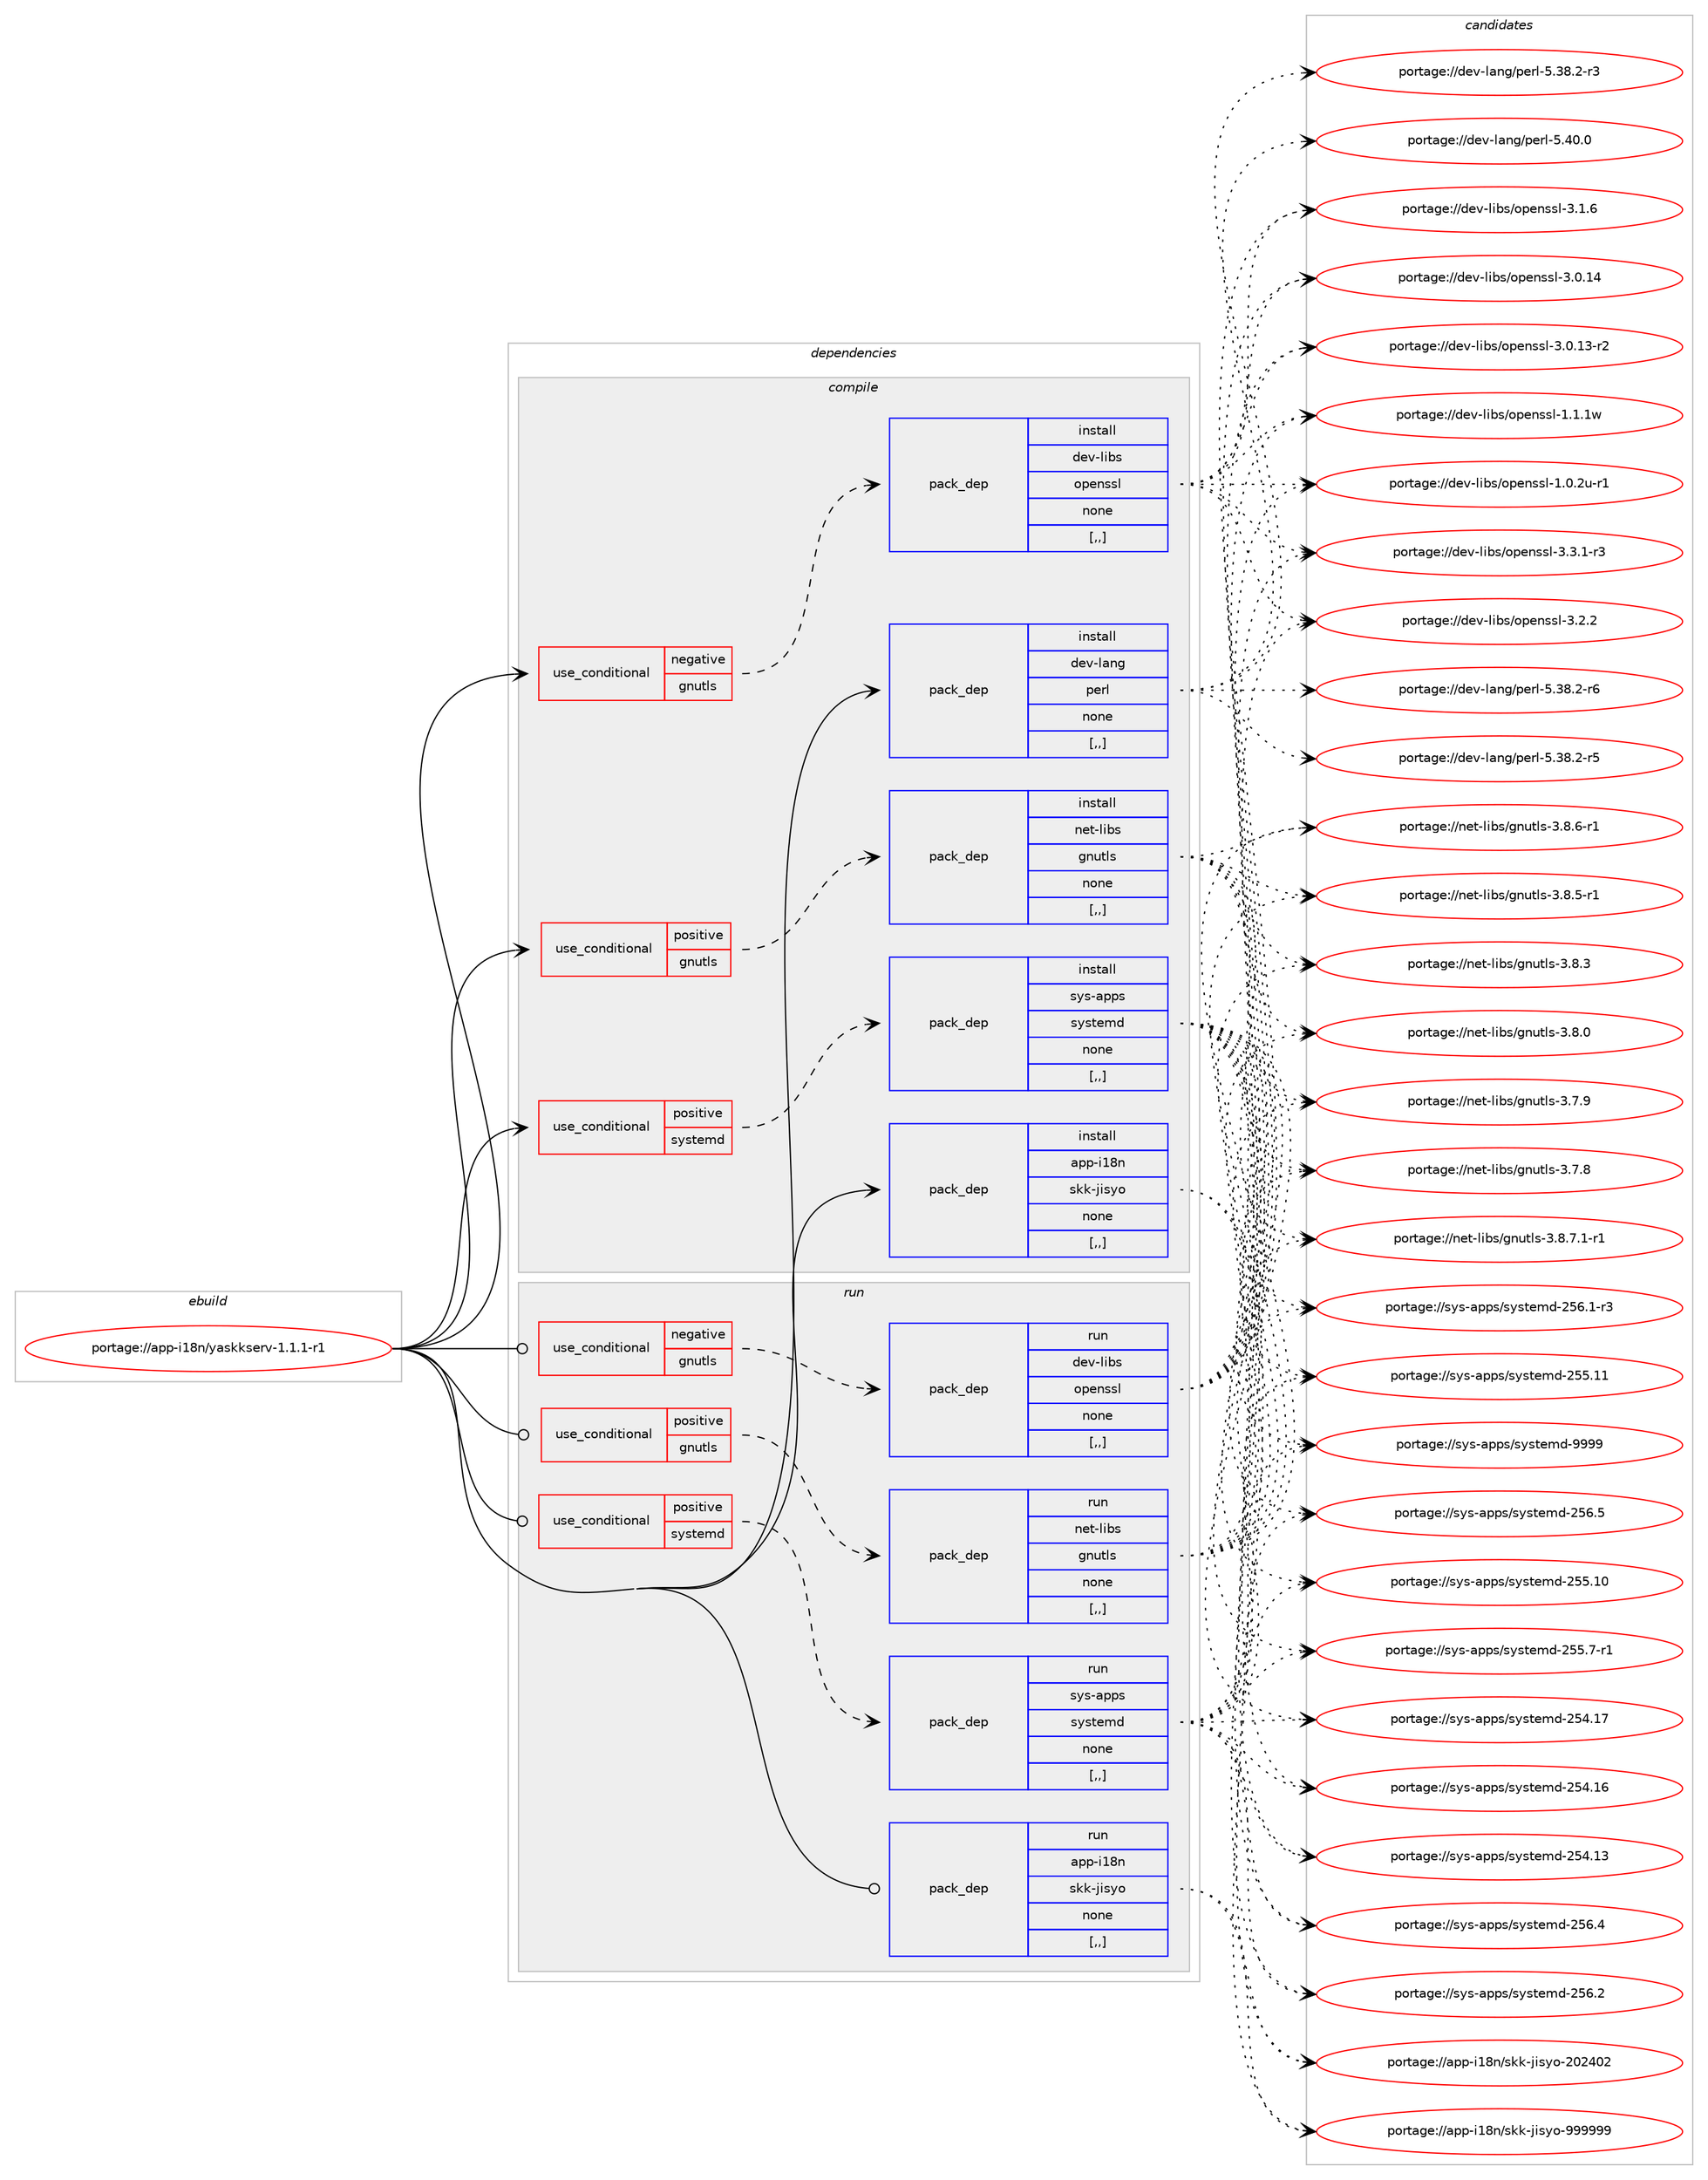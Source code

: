 digraph prolog {

# *************
# Graph options
# *************

newrank=true;
concentrate=true;
compound=true;
graph [rankdir=LR,fontname=Helvetica,fontsize=10,ranksep=1.5];#, ranksep=2.5, nodesep=0.2];
edge  [arrowhead=vee];
node  [fontname=Helvetica,fontsize=10];

# **********
# The ebuild
# **********

subgraph cluster_leftcol {
color=gray;
label=<<i>ebuild</i>>;
id [label="portage://app-i18n/yaskkserv-1.1.1-r1", color=red, width=4, href="../app-i18n/yaskkserv-1.1.1-r1.svg"];
}

# ****************
# The dependencies
# ****************

subgraph cluster_midcol {
color=gray;
label=<<i>dependencies</i>>;
subgraph cluster_compile {
fillcolor="#eeeeee";
style=filled;
label=<<i>compile</i>>;
subgraph cond141207 {
dependency532635 [label=<<TABLE BORDER="0" CELLBORDER="1" CELLSPACING="0" CELLPADDING="4"><TR><TD ROWSPAN="3" CELLPADDING="10">use_conditional</TD></TR><TR><TD>negative</TD></TR><TR><TD>gnutls</TD></TR></TABLE>>, shape=none, color=red];
subgraph pack387446 {
dependency532636 [label=<<TABLE BORDER="0" CELLBORDER="1" CELLSPACING="0" CELLPADDING="4" WIDTH="220"><TR><TD ROWSPAN="6" CELLPADDING="30">pack_dep</TD></TR><TR><TD WIDTH="110">install</TD></TR><TR><TD>dev-libs</TD></TR><TR><TD>openssl</TD></TR><TR><TD>none</TD></TR><TR><TD>[,,]</TD></TR></TABLE>>, shape=none, color=blue];
}
dependency532635:e -> dependency532636:w [weight=20,style="dashed",arrowhead="vee"];
}
id:e -> dependency532635:w [weight=20,style="solid",arrowhead="vee"];
subgraph cond141208 {
dependency532637 [label=<<TABLE BORDER="0" CELLBORDER="1" CELLSPACING="0" CELLPADDING="4"><TR><TD ROWSPAN="3" CELLPADDING="10">use_conditional</TD></TR><TR><TD>positive</TD></TR><TR><TD>gnutls</TD></TR></TABLE>>, shape=none, color=red];
subgraph pack387447 {
dependency532638 [label=<<TABLE BORDER="0" CELLBORDER="1" CELLSPACING="0" CELLPADDING="4" WIDTH="220"><TR><TD ROWSPAN="6" CELLPADDING="30">pack_dep</TD></TR><TR><TD WIDTH="110">install</TD></TR><TR><TD>net-libs</TD></TR><TR><TD>gnutls</TD></TR><TR><TD>none</TD></TR><TR><TD>[,,]</TD></TR></TABLE>>, shape=none, color=blue];
}
dependency532637:e -> dependency532638:w [weight=20,style="dashed",arrowhead="vee"];
}
id:e -> dependency532637:w [weight=20,style="solid",arrowhead="vee"];
subgraph cond141209 {
dependency532639 [label=<<TABLE BORDER="0" CELLBORDER="1" CELLSPACING="0" CELLPADDING="4"><TR><TD ROWSPAN="3" CELLPADDING="10">use_conditional</TD></TR><TR><TD>positive</TD></TR><TR><TD>systemd</TD></TR></TABLE>>, shape=none, color=red];
subgraph pack387448 {
dependency532640 [label=<<TABLE BORDER="0" CELLBORDER="1" CELLSPACING="0" CELLPADDING="4" WIDTH="220"><TR><TD ROWSPAN="6" CELLPADDING="30">pack_dep</TD></TR><TR><TD WIDTH="110">install</TD></TR><TR><TD>sys-apps</TD></TR><TR><TD>systemd</TD></TR><TR><TD>none</TD></TR><TR><TD>[,,]</TD></TR></TABLE>>, shape=none, color=blue];
}
dependency532639:e -> dependency532640:w [weight=20,style="dashed",arrowhead="vee"];
}
id:e -> dependency532639:w [weight=20,style="solid",arrowhead="vee"];
subgraph pack387449 {
dependency532641 [label=<<TABLE BORDER="0" CELLBORDER="1" CELLSPACING="0" CELLPADDING="4" WIDTH="220"><TR><TD ROWSPAN="6" CELLPADDING="30">pack_dep</TD></TR><TR><TD WIDTH="110">install</TD></TR><TR><TD>app-i18n</TD></TR><TR><TD>skk-jisyo</TD></TR><TR><TD>none</TD></TR><TR><TD>[,,]</TD></TR></TABLE>>, shape=none, color=blue];
}
id:e -> dependency532641:w [weight=20,style="solid",arrowhead="vee"];
subgraph pack387450 {
dependency532642 [label=<<TABLE BORDER="0" CELLBORDER="1" CELLSPACING="0" CELLPADDING="4" WIDTH="220"><TR><TD ROWSPAN="6" CELLPADDING="30">pack_dep</TD></TR><TR><TD WIDTH="110">install</TD></TR><TR><TD>dev-lang</TD></TR><TR><TD>perl</TD></TR><TR><TD>none</TD></TR><TR><TD>[,,]</TD></TR></TABLE>>, shape=none, color=blue];
}
id:e -> dependency532642:w [weight=20,style="solid",arrowhead="vee"];
}
subgraph cluster_compileandrun {
fillcolor="#eeeeee";
style=filled;
label=<<i>compile and run</i>>;
}
subgraph cluster_run {
fillcolor="#eeeeee";
style=filled;
label=<<i>run</i>>;
subgraph cond141210 {
dependency532643 [label=<<TABLE BORDER="0" CELLBORDER="1" CELLSPACING="0" CELLPADDING="4"><TR><TD ROWSPAN="3" CELLPADDING="10">use_conditional</TD></TR><TR><TD>negative</TD></TR><TR><TD>gnutls</TD></TR></TABLE>>, shape=none, color=red];
subgraph pack387451 {
dependency532644 [label=<<TABLE BORDER="0" CELLBORDER="1" CELLSPACING="0" CELLPADDING="4" WIDTH="220"><TR><TD ROWSPAN="6" CELLPADDING="30">pack_dep</TD></TR><TR><TD WIDTH="110">run</TD></TR><TR><TD>dev-libs</TD></TR><TR><TD>openssl</TD></TR><TR><TD>none</TD></TR><TR><TD>[,,]</TD></TR></TABLE>>, shape=none, color=blue];
}
dependency532643:e -> dependency532644:w [weight=20,style="dashed",arrowhead="vee"];
}
id:e -> dependency532643:w [weight=20,style="solid",arrowhead="odot"];
subgraph cond141211 {
dependency532645 [label=<<TABLE BORDER="0" CELLBORDER="1" CELLSPACING="0" CELLPADDING="4"><TR><TD ROWSPAN="3" CELLPADDING="10">use_conditional</TD></TR><TR><TD>positive</TD></TR><TR><TD>gnutls</TD></TR></TABLE>>, shape=none, color=red];
subgraph pack387452 {
dependency532646 [label=<<TABLE BORDER="0" CELLBORDER="1" CELLSPACING="0" CELLPADDING="4" WIDTH="220"><TR><TD ROWSPAN="6" CELLPADDING="30">pack_dep</TD></TR><TR><TD WIDTH="110">run</TD></TR><TR><TD>net-libs</TD></TR><TR><TD>gnutls</TD></TR><TR><TD>none</TD></TR><TR><TD>[,,]</TD></TR></TABLE>>, shape=none, color=blue];
}
dependency532645:e -> dependency532646:w [weight=20,style="dashed",arrowhead="vee"];
}
id:e -> dependency532645:w [weight=20,style="solid",arrowhead="odot"];
subgraph cond141212 {
dependency532647 [label=<<TABLE BORDER="0" CELLBORDER="1" CELLSPACING="0" CELLPADDING="4"><TR><TD ROWSPAN="3" CELLPADDING="10">use_conditional</TD></TR><TR><TD>positive</TD></TR><TR><TD>systemd</TD></TR></TABLE>>, shape=none, color=red];
subgraph pack387453 {
dependency532648 [label=<<TABLE BORDER="0" CELLBORDER="1" CELLSPACING="0" CELLPADDING="4" WIDTH="220"><TR><TD ROWSPAN="6" CELLPADDING="30">pack_dep</TD></TR><TR><TD WIDTH="110">run</TD></TR><TR><TD>sys-apps</TD></TR><TR><TD>systemd</TD></TR><TR><TD>none</TD></TR><TR><TD>[,,]</TD></TR></TABLE>>, shape=none, color=blue];
}
dependency532647:e -> dependency532648:w [weight=20,style="dashed",arrowhead="vee"];
}
id:e -> dependency532647:w [weight=20,style="solid",arrowhead="odot"];
subgraph pack387454 {
dependency532649 [label=<<TABLE BORDER="0" CELLBORDER="1" CELLSPACING="0" CELLPADDING="4" WIDTH="220"><TR><TD ROWSPAN="6" CELLPADDING="30">pack_dep</TD></TR><TR><TD WIDTH="110">run</TD></TR><TR><TD>app-i18n</TD></TR><TR><TD>skk-jisyo</TD></TR><TR><TD>none</TD></TR><TR><TD>[,,]</TD></TR></TABLE>>, shape=none, color=blue];
}
id:e -> dependency532649:w [weight=20,style="solid",arrowhead="odot"];
}
}

# **************
# The candidates
# **************

subgraph cluster_choices {
rank=same;
color=gray;
label=<<i>candidates</i>>;

subgraph choice387446 {
color=black;
nodesep=1;
choice1001011184510810598115471111121011101151151084551465146494511451 [label="portage://dev-libs/openssl-3.3.1-r3", color=red, width=4,href="../dev-libs/openssl-3.3.1-r3.svg"];
choice100101118451081059811547111112101110115115108455146504650 [label="portage://dev-libs/openssl-3.2.2", color=red, width=4,href="../dev-libs/openssl-3.2.2.svg"];
choice100101118451081059811547111112101110115115108455146494654 [label="portage://dev-libs/openssl-3.1.6", color=red, width=4,href="../dev-libs/openssl-3.1.6.svg"];
choice10010111845108105981154711111210111011511510845514648464952 [label="portage://dev-libs/openssl-3.0.14", color=red, width=4,href="../dev-libs/openssl-3.0.14.svg"];
choice100101118451081059811547111112101110115115108455146484649514511450 [label="portage://dev-libs/openssl-3.0.13-r2", color=red, width=4,href="../dev-libs/openssl-3.0.13-r2.svg"];
choice100101118451081059811547111112101110115115108454946494649119 [label="portage://dev-libs/openssl-1.1.1w", color=red, width=4,href="../dev-libs/openssl-1.1.1w.svg"];
choice1001011184510810598115471111121011101151151084549464846501174511449 [label="portage://dev-libs/openssl-1.0.2u-r1", color=red, width=4,href="../dev-libs/openssl-1.0.2u-r1.svg"];
dependency532636:e -> choice1001011184510810598115471111121011101151151084551465146494511451:w [style=dotted,weight="100"];
dependency532636:e -> choice100101118451081059811547111112101110115115108455146504650:w [style=dotted,weight="100"];
dependency532636:e -> choice100101118451081059811547111112101110115115108455146494654:w [style=dotted,weight="100"];
dependency532636:e -> choice10010111845108105981154711111210111011511510845514648464952:w [style=dotted,weight="100"];
dependency532636:e -> choice100101118451081059811547111112101110115115108455146484649514511450:w [style=dotted,weight="100"];
dependency532636:e -> choice100101118451081059811547111112101110115115108454946494649119:w [style=dotted,weight="100"];
dependency532636:e -> choice1001011184510810598115471111121011101151151084549464846501174511449:w [style=dotted,weight="100"];
}
subgraph choice387447 {
color=black;
nodesep=1;
choice11010111645108105981154710311011711610811545514656465546494511449 [label="portage://net-libs/gnutls-3.8.7.1-r1", color=red, width=4,href="../net-libs/gnutls-3.8.7.1-r1.svg"];
choice1101011164510810598115471031101171161081154551465646544511449 [label="portage://net-libs/gnutls-3.8.6-r1", color=red, width=4,href="../net-libs/gnutls-3.8.6-r1.svg"];
choice1101011164510810598115471031101171161081154551465646534511449 [label="portage://net-libs/gnutls-3.8.5-r1", color=red, width=4,href="../net-libs/gnutls-3.8.5-r1.svg"];
choice110101116451081059811547103110117116108115455146564651 [label="portage://net-libs/gnutls-3.8.3", color=red, width=4,href="../net-libs/gnutls-3.8.3.svg"];
choice110101116451081059811547103110117116108115455146564648 [label="portage://net-libs/gnutls-3.8.0", color=red, width=4,href="../net-libs/gnutls-3.8.0.svg"];
choice110101116451081059811547103110117116108115455146554657 [label="portage://net-libs/gnutls-3.7.9", color=red, width=4,href="../net-libs/gnutls-3.7.9.svg"];
choice110101116451081059811547103110117116108115455146554656 [label="portage://net-libs/gnutls-3.7.8", color=red, width=4,href="../net-libs/gnutls-3.7.8.svg"];
dependency532638:e -> choice11010111645108105981154710311011711610811545514656465546494511449:w [style=dotted,weight="100"];
dependency532638:e -> choice1101011164510810598115471031101171161081154551465646544511449:w [style=dotted,weight="100"];
dependency532638:e -> choice1101011164510810598115471031101171161081154551465646534511449:w [style=dotted,weight="100"];
dependency532638:e -> choice110101116451081059811547103110117116108115455146564651:w [style=dotted,weight="100"];
dependency532638:e -> choice110101116451081059811547103110117116108115455146564648:w [style=dotted,weight="100"];
dependency532638:e -> choice110101116451081059811547103110117116108115455146554657:w [style=dotted,weight="100"];
dependency532638:e -> choice110101116451081059811547103110117116108115455146554656:w [style=dotted,weight="100"];
}
subgraph choice387448 {
color=black;
nodesep=1;
choice1151211154597112112115471151211151161011091004557575757 [label="portage://sys-apps/systemd-9999", color=red, width=4,href="../sys-apps/systemd-9999.svg"];
choice115121115459711211211547115121115116101109100455053544653 [label="portage://sys-apps/systemd-256.5", color=red, width=4,href="../sys-apps/systemd-256.5.svg"];
choice115121115459711211211547115121115116101109100455053544652 [label="portage://sys-apps/systemd-256.4", color=red, width=4,href="../sys-apps/systemd-256.4.svg"];
choice115121115459711211211547115121115116101109100455053544650 [label="portage://sys-apps/systemd-256.2", color=red, width=4,href="../sys-apps/systemd-256.2.svg"];
choice1151211154597112112115471151211151161011091004550535446494511451 [label="portage://sys-apps/systemd-256.1-r3", color=red, width=4,href="../sys-apps/systemd-256.1-r3.svg"];
choice11512111545971121121154711512111511610110910045505353464949 [label="portage://sys-apps/systemd-255.11", color=red, width=4,href="../sys-apps/systemd-255.11.svg"];
choice11512111545971121121154711512111511610110910045505353464948 [label="portage://sys-apps/systemd-255.10", color=red, width=4,href="../sys-apps/systemd-255.10.svg"];
choice1151211154597112112115471151211151161011091004550535346554511449 [label="portage://sys-apps/systemd-255.7-r1", color=red, width=4,href="../sys-apps/systemd-255.7-r1.svg"];
choice11512111545971121121154711512111511610110910045505352464955 [label="portage://sys-apps/systemd-254.17", color=red, width=4,href="../sys-apps/systemd-254.17.svg"];
choice11512111545971121121154711512111511610110910045505352464954 [label="portage://sys-apps/systemd-254.16", color=red, width=4,href="../sys-apps/systemd-254.16.svg"];
choice11512111545971121121154711512111511610110910045505352464951 [label="portage://sys-apps/systemd-254.13", color=red, width=4,href="../sys-apps/systemd-254.13.svg"];
dependency532640:e -> choice1151211154597112112115471151211151161011091004557575757:w [style=dotted,weight="100"];
dependency532640:e -> choice115121115459711211211547115121115116101109100455053544653:w [style=dotted,weight="100"];
dependency532640:e -> choice115121115459711211211547115121115116101109100455053544652:w [style=dotted,weight="100"];
dependency532640:e -> choice115121115459711211211547115121115116101109100455053544650:w [style=dotted,weight="100"];
dependency532640:e -> choice1151211154597112112115471151211151161011091004550535446494511451:w [style=dotted,weight="100"];
dependency532640:e -> choice11512111545971121121154711512111511610110910045505353464949:w [style=dotted,weight="100"];
dependency532640:e -> choice11512111545971121121154711512111511610110910045505353464948:w [style=dotted,weight="100"];
dependency532640:e -> choice1151211154597112112115471151211151161011091004550535346554511449:w [style=dotted,weight="100"];
dependency532640:e -> choice11512111545971121121154711512111511610110910045505352464955:w [style=dotted,weight="100"];
dependency532640:e -> choice11512111545971121121154711512111511610110910045505352464954:w [style=dotted,weight="100"];
dependency532640:e -> choice11512111545971121121154711512111511610110910045505352464951:w [style=dotted,weight="100"];
}
subgraph choice387449 {
color=black;
nodesep=1;
choice97112112451054956110471151071074510610511512111145575757575757 [label="portage://app-i18n/skk-jisyo-999999", color=red, width=4,href="../app-i18n/skk-jisyo-999999.svg"];
choice97112112451054956110471151071074510610511512111145504850524850 [label="portage://app-i18n/skk-jisyo-202402", color=red, width=4,href="../app-i18n/skk-jisyo-202402.svg"];
dependency532641:e -> choice97112112451054956110471151071074510610511512111145575757575757:w [style=dotted,weight="100"];
dependency532641:e -> choice97112112451054956110471151071074510610511512111145504850524850:w [style=dotted,weight="100"];
}
subgraph choice387450 {
color=black;
nodesep=1;
choice10010111845108971101034711210111410845534652484648 [label="portage://dev-lang/perl-5.40.0", color=red, width=4,href="../dev-lang/perl-5.40.0.svg"];
choice100101118451089711010347112101114108455346515646504511454 [label="portage://dev-lang/perl-5.38.2-r6", color=red, width=4,href="../dev-lang/perl-5.38.2-r6.svg"];
choice100101118451089711010347112101114108455346515646504511453 [label="portage://dev-lang/perl-5.38.2-r5", color=red, width=4,href="../dev-lang/perl-5.38.2-r5.svg"];
choice100101118451089711010347112101114108455346515646504511451 [label="portage://dev-lang/perl-5.38.2-r3", color=red, width=4,href="../dev-lang/perl-5.38.2-r3.svg"];
dependency532642:e -> choice10010111845108971101034711210111410845534652484648:w [style=dotted,weight="100"];
dependency532642:e -> choice100101118451089711010347112101114108455346515646504511454:w [style=dotted,weight="100"];
dependency532642:e -> choice100101118451089711010347112101114108455346515646504511453:w [style=dotted,weight="100"];
dependency532642:e -> choice100101118451089711010347112101114108455346515646504511451:w [style=dotted,weight="100"];
}
subgraph choice387451 {
color=black;
nodesep=1;
choice1001011184510810598115471111121011101151151084551465146494511451 [label="portage://dev-libs/openssl-3.3.1-r3", color=red, width=4,href="../dev-libs/openssl-3.3.1-r3.svg"];
choice100101118451081059811547111112101110115115108455146504650 [label="portage://dev-libs/openssl-3.2.2", color=red, width=4,href="../dev-libs/openssl-3.2.2.svg"];
choice100101118451081059811547111112101110115115108455146494654 [label="portage://dev-libs/openssl-3.1.6", color=red, width=4,href="../dev-libs/openssl-3.1.6.svg"];
choice10010111845108105981154711111210111011511510845514648464952 [label="portage://dev-libs/openssl-3.0.14", color=red, width=4,href="../dev-libs/openssl-3.0.14.svg"];
choice100101118451081059811547111112101110115115108455146484649514511450 [label="portage://dev-libs/openssl-3.0.13-r2", color=red, width=4,href="../dev-libs/openssl-3.0.13-r2.svg"];
choice100101118451081059811547111112101110115115108454946494649119 [label="portage://dev-libs/openssl-1.1.1w", color=red, width=4,href="../dev-libs/openssl-1.1.1w.svg"];
choice1001011184510810598115471111121011101151151084549464846501174511449 [label="portage://dev-libs/openssl-1.0.2u-r1", color=red, width=4,href="../dev-libs/openssl-1.0.2u-r1.svg"];
dependency532644:e -> choice1001011184510810598115471111121011101151151084551465146494511451:w [style=dotted,weight="100"];
dependency532644:e -> choice100101118451081059811547111112101110115115108455146504650:w [style=dotted,weight="100"];
dependency532644:e -> choice100101118451081059811547111112101110115115108455146494654:w [style=dotted,weight="100"];
dependency532644:e -> choice10010111845108105981154711111210111011511510845514648464952:w [style=dotted,weight="100"];
dependency532644:e -> choice100101118451081059811547111112101110115115108455146484649514511450:w [style=dotted,weight="100"];
dependency532644:e -> choice100101118451081059811547111112101110115115108454946494649119:w [style=dotted,weight="100"];
dependency532644:e -> choice1001011184510810598115471111121011101151151084549464846501174511449:w [style=dotted,weight="100"];
}
subgraph choice387452 {
color=black;
nodesep=1;
choice11010111645108105981154710311011711610811545514656465546494511449 [label="portage://net-libs/gnutls-3.8.7.1-r1", color=red, width=4,href="../net-libs/gnutls-3.8.7.1-r1.svg"];
choice1101011164510810598115471031101171161081154551465646544511449 [label="portage://net-libs/gnutls-3.8.6-r1", color=red, width=4,href="../net-libs/gnutls-3.8.6-r1.svg"];
choice1101011164510810598115471031101171161081154551465646534511449 [label="portage://net-libs/gnutls-3.8.5-r1", color=red, width=4,href="../net-libs/gnutls-3.8.5-r1.svg"];
choice110101116451081059811547103110117116108115455146564651 [label="portage://net-libs/gnutls-3.8.3", color=red, width=4,href="../net-libs/gnutls-3.8.3.svg"];
choice110101116451081059811547103110117116108115455146564648 [label="portage://net-libs/gnutls-3.8.0", color=red, width=4,href="../net-libs/gnutls-3.8.0.svg"];
choice110101116451081059811547103110117116108115455146554657 [label="portage://net-libs/gnutls-3.7.9", color=red, width=4,href="../net-libs/gnutls-3.7.9.svg"];
choice110101116451081059811547103110117116108115455146554656 [label="portage://net-libs/gnutls-3.7.8", color=red, width=4,href="../net-libs/gnutls-3.7.8.svg"];
dependency532646:e -> choice11010111645108105981154710311011711610811545514656465546494511449:w [style=dotted,weight="100"];
dependency532646:e -> choice1101011164510810598115471031101171161081154551465646544511449:w [style=dotted,weight="100"];
dependency532646:e -> choice1101011164510810598115471031101171161081154551465646534511449:w [style=dotted,weight="100"];
dependency532646:e -> choice110101116451081059811547103110117116108115455146564651:w [style=dotted,weight="100"];
dependency532646:e -> choice110101116451081059811547103110117116108115455146564648:w [style=dotted,weight="100"];
dependency532646:e -> choice110101116451081059811547103110117116108115455146554657:w [style=dotted,weight="100"];
dependency532646:e -> choice110101116451081059811547103110117116108115455146554656:w [style=dotted,weight="100"];
}
subgraph choice387453 {
color=black;
nodesep=1;
choice1151211154597112112115471151211151161011091004557575757 [label="portage://sys-apps/systemd-9999", color=red, width=4,href="../sys-apps/systemd-9999.svg"];
choice115121115459711211211547115121115116101109100455053544653 [label="portage://sys-apps/systemd-256.5", color=red, width=4,href="../sys-apps/systemd-256.5.svg"];
choice115121115459711211211547115121115116101109100455053544652 [label="portage://sys-apps/systemd-256.4", color=red, width=4,href="../sys-apps/systemd-256.4.svg"];
choice115121115459711211211547115121115116101109100455053544650 [label="portage://sys-apps/systemd-256.2", color=red, width=4,href="../sys-apps/systemd-256.2.svg"];
choice1151211154597112112115471151211151161011091004550535446494511451 [label="portage://sys-apps/systemd-256.1-r3", color=red, width=4,href="../sys-apps/systemd-256.1-r3.svg"];
choice11512111545971121121154711512111511610110910045505353464949 [label="portage://sys-apps/systemd-255.11", color=red, width=4,href="../sys-apps/systemd-255.11.svg"];
choice11512111545971121121154711512111511610110910045505353464948 [label="portage://sys-apps/systemd-255.10", color=red, width=4,href="../sys-apps/systemd-255.10.svg"];
choice1151211154597112112115471151211151161011091004550535346554511449 [label="portage://sys-apps/systemd-255.7-r1", color=red, width=4,href="../sys-apps/systemd-255.7-r1.svg"];
choice11512111545971121121154711512111511610110910045505352464955 [label="portage://sys-apps/systemd-254.17", color=red, width=4,href="../sys-apps/systemd-254.17.svg"];
choice11512111545971121121154711512111511610110910045505352464954 [label="portage://sys-apps/systemd-254.16", color=red, width=4,href="../sys-apps/systemd-254.16.svg"];
choice11512111545971121121154711512111511610110910045505352464951 [label="portage://sys-apps/systemd-254.13", color=red, width=4,href="../sys-apps/systemd-254.13.svg"];
dependency532648:e -> choice1151211154597112112115471151211151161011091004557575757:w [style=dotted,weight="100"];
dependency532648:e -> choice115121115459711211211547115121115116101109100455053544653:w [style=dotted,weight="100"];
dependency532648:e -> choice115121115459711211211547115121115116101109100455053544652:w [style=dotted,weight="100"];
dependency532648:e -> choice115121115459711211211547115121115116101109100455053544650:w [style=dotted,weight="100"];
dependency532648:e -> choice1151211154597112112115471151211151161011091004550535446494511451:w [style=dotted,weight="100"];
dependency532648:e -> choice11512111545971121121154711512111511610110910045505353464949:w [style=dotted,weight="100"];
dependency532648:e -> choice11512111545971121121154711512111511610110910045505353464948:w [style=dotted,weight="100"];
dependency532648:e -> choice1151211154597112112115471151211151161011091004550535346554511449:w [style=dotted,weight="100"];
dependency532648:e -> choice11512111545971121121154711512111511610110910045505352464955:w [style=dotted,weight="100"];
dependency532648:e -> choice11512111545971121121154711512111511610110910045505352464954:w [style=dotted,weight="100"];
dependency532648:e -> choice11512111545971121121154711512111511610110910045505352464951:w [style=dotted,weight="100"];
}
subgraph choice387454 {
color=black;
nodesep=1;
choice97112112451054956110471151071074510610511512111145575757575757 [label="portage://app-i18n/skk-jisyo-999999", color=red, width=4,href="../app-i18n/skk-jisyo-999999.svg"];
choice97112112451054956110471151071074510610511512111145504850524850 [label="portage://app-i18n/skk-jisyo-202402", color=red, width=4,href="../app-i18n/skk-jisyo-202402.svg"];
dependency532649:e -> choice97112112451054956110471151071074510610511512111145575757575757:w [style=dotted,weight="100"];
dependency532649:e -> choice97112112451054956110471151071074510610511512111145504850524850:w [style=dotted,weight="100"];
}
}

}
